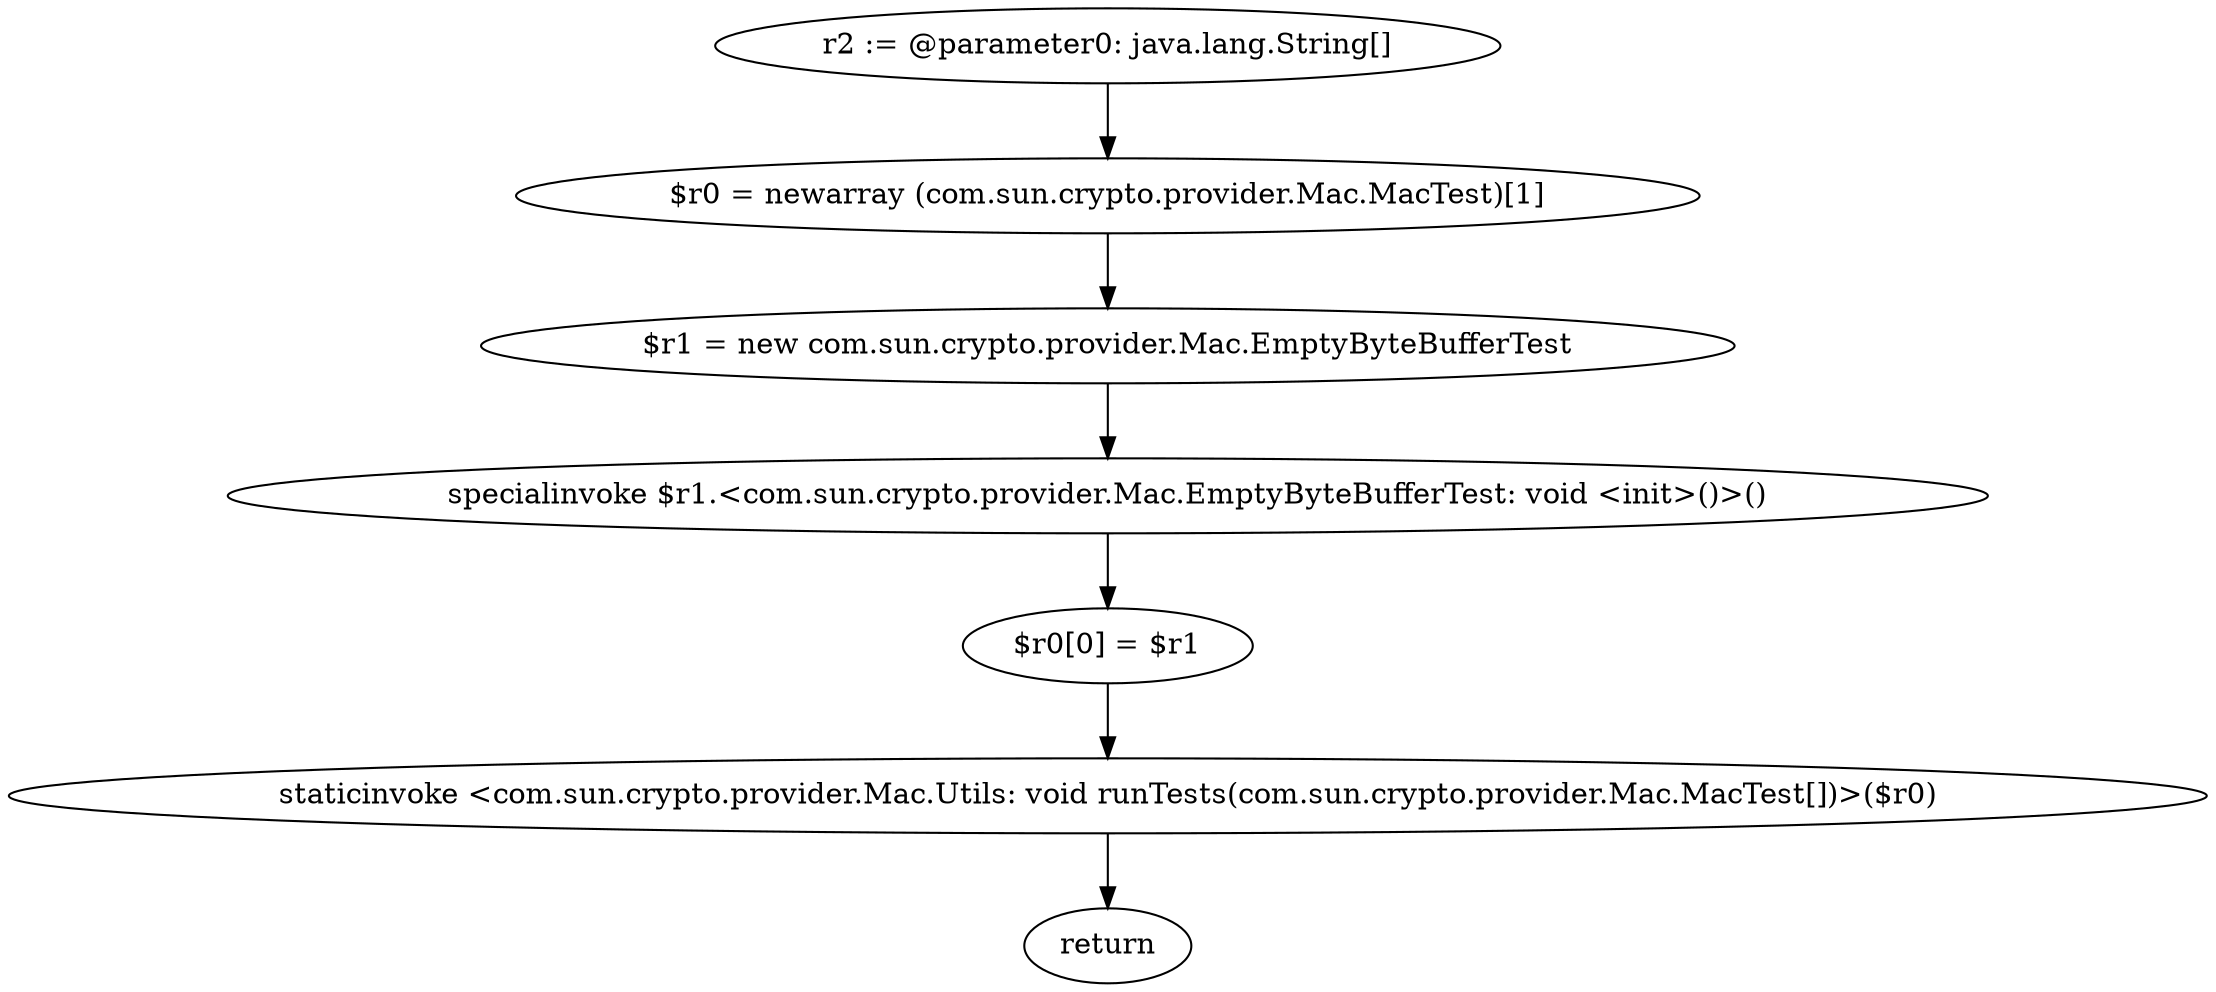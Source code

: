 digraph "unitGraph" {
    "r2 := @parameter0: java.lang.String[]"
    "$r0 = newarray (com.sun.crypto.provider.Mac.MacTest)[1]"
    "$r1 = new com.sun.crypto.provider.Mac.EmptyByteBufferTest"
    "specialinvoke $r1.<com.sun.crypto.provider.Mac.EmptyByteBufferTest: void <init>()>()"
    "$r0[0] = $r1"
    "staticinvoke <com.sun.crypto.provider.Mac.Utils: void runTests(com.sun.crypto.provider.Mac.MacTest[])>($r0)"
    "return"
    "r2 := @parameter0: java.lang.String[]"->"$r0 = newarray (com.sun.crypto.provider.Mac.MacTest)[1]";
    "$r0 = newarray (com.sun.crypto.provider.Mac.MacTest)[1]"->"$r1 = new com.sun.crypto.provider.Mac.EmptyByteBufferTest";
    "$r1 = new com.sun.crypto.provider.Mac.EmptyByteBufferTest"->"specialinvoke $r1.<com.sun.crypto.provider.Mac.EmptyByteBufferTest: void <init>()>()";
    "specialinvoke $r1.<com.sun.crypto.provider.Mac.EmptyByteBufferTest: void <init>()>()"->"$r0[0] = $r1";
    "$r0[0] = $r1"->"staticinvoke <com.sun.crypto.provider.Mac.Utils: void runTests(com.sun.crypto.provider.Mac.MacTest[])>($r0)";
    "staticinvoke <com.sun.crypto.provider.Mac.Utils: void runTests(com.sun.crypto.provider.Mac.MacTest[])>($r0)"->"return";
}
